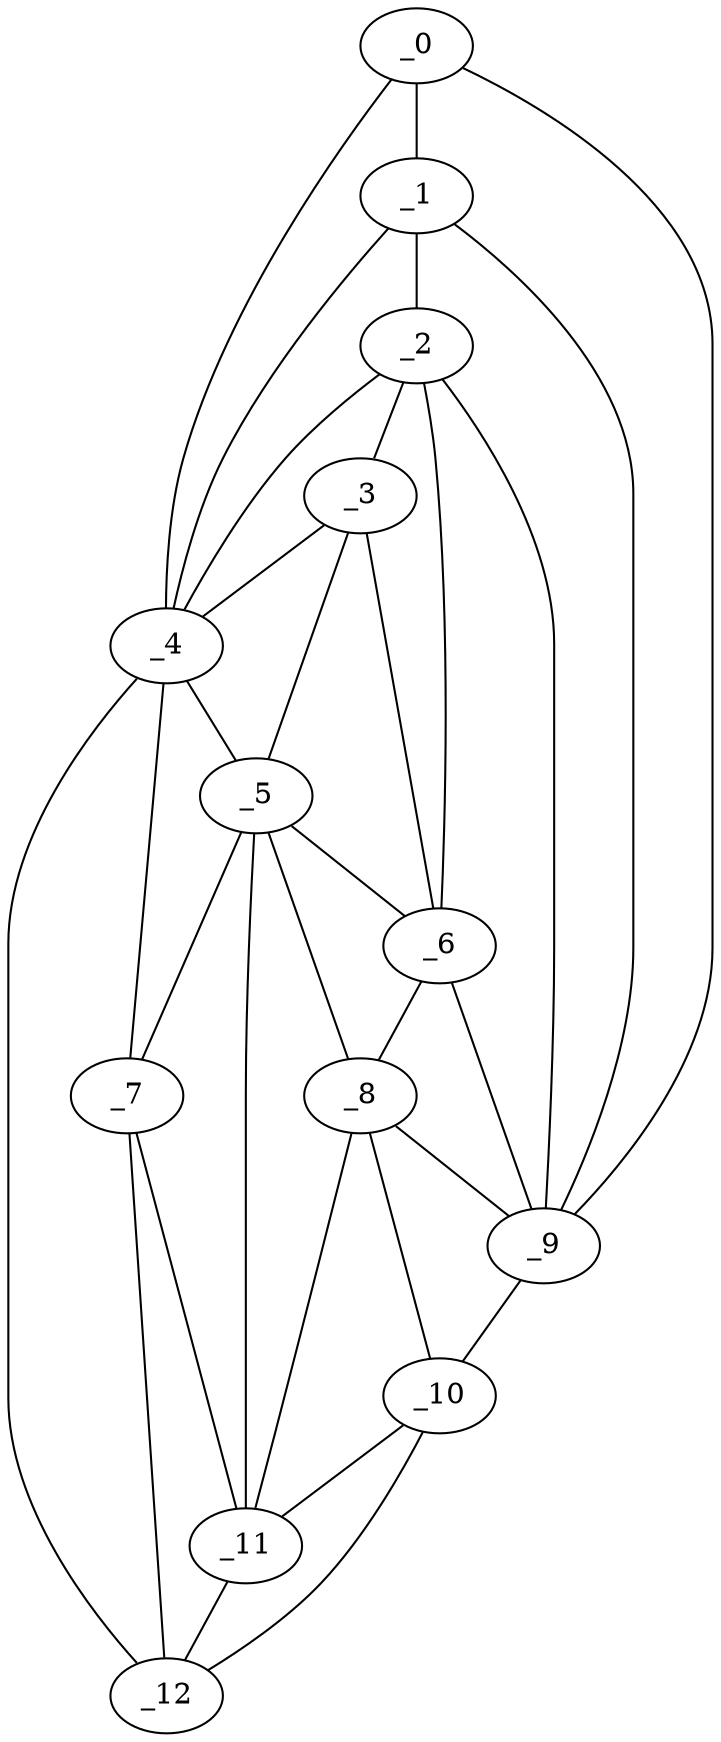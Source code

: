 graph "obj34__225.gxl" {
	_0	 [x=37,
		y=35];
	_1	 [x=44,
		y=36];
	_0 -- _1	 [valence=2];
	_4	 [x=66,
		y=78];
	_0 -- _4	 [valence=1];
	_9	 [x=86,
		y=30];
	_0 -- _9	 [valence=1];
	_2	 [x=59,
		y=38];
	_1 -- _2	 [valence=2];
	_1 -- _4	 [valence=1];
	_1 -- _9	 [valence=1];
	_3	 [x=64,
		y=40];
	_2 -- _3	 [valence=1];
	_2 -- _4	 [valence=2];
	_6	 [x=72,
		y=37];
	_2 -- _6	 [valence=2];
	_2 -- _9	 [valence=2];
	_3 -- _4	 [valence=2];
	_5	 [x=69,
		y=43];
	_3 -- _5	 [valence=1];
	_3 -- _6	 [valence=2];
	_4 -- _5	 [valence=2];
	_7	 [x=77,
		y=71];
	_4 -- _7	 [valence=1];
	_12	 [x=124,
		y=67];
	_4 -- _12	 [valence=1];
	_5 -- _6	 [valence=1];
	_5 -- _7	 [valence=2];
	_8	 [x=85,
		y=40];
	_5 -- _8	 [valence=2];
	_11	 [x=95,
		y=56];
	_5 -- _11	 [valence=2];
	_6 -- _8	 [valence=2];
	_6 -- _9	 [valence=2];
	_7 -- _11	 [valence=1];
	_7 -- _12	 [valence=2];
	_8 -- _9	 [valence=1];
	_10	 [x=94,
		y=36];
	_8 -- _10	 [valence=2];
	_8 -- _11	 [valence=2];
	_9 -- _10	 [valence=1];
	_10 -- _11	 [valence=2];
	_10 -- _12	 [valence=1];
	_11 -- _12	 [valence=2];
}
